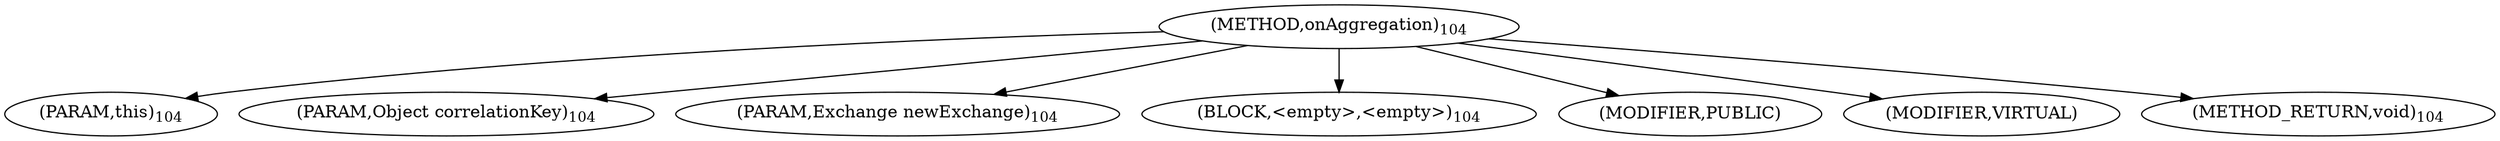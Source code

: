digraph "onAggregation" {  
"267" [label = <(METHOD,onAggregation)<SUB>104</SUB>> ]
"268" [label = <(PARAM,this)<SUB>104</SUB>> ]
"269" [label = <(PARAM,Object correlationKey)<SUB>104</SUB>> ]
"270" [label = <(PARAM,Exchange newExchange)<SUB>104</SUB>> ]
"271" [label = <(BLOCK,&lt;empty&gt;,&lt;empty&gt;)<SUB>104</SUB>> ]
"272" [label = <(MODIFIER,PUBLIC)> ]
"273" [label = <(MODIFIER,VIRTUAL)> ]
"274" [label = <(METHOD_RETURN,void)<SUB>104</SUB>> ]
  "267" -> "268" 
  "267" -> "269" 
  "267" -> "270" 
  "267" -> "271" 
  "267" -> "272" 
  "267" -> "273" 
  "267" -> "274" 
}
